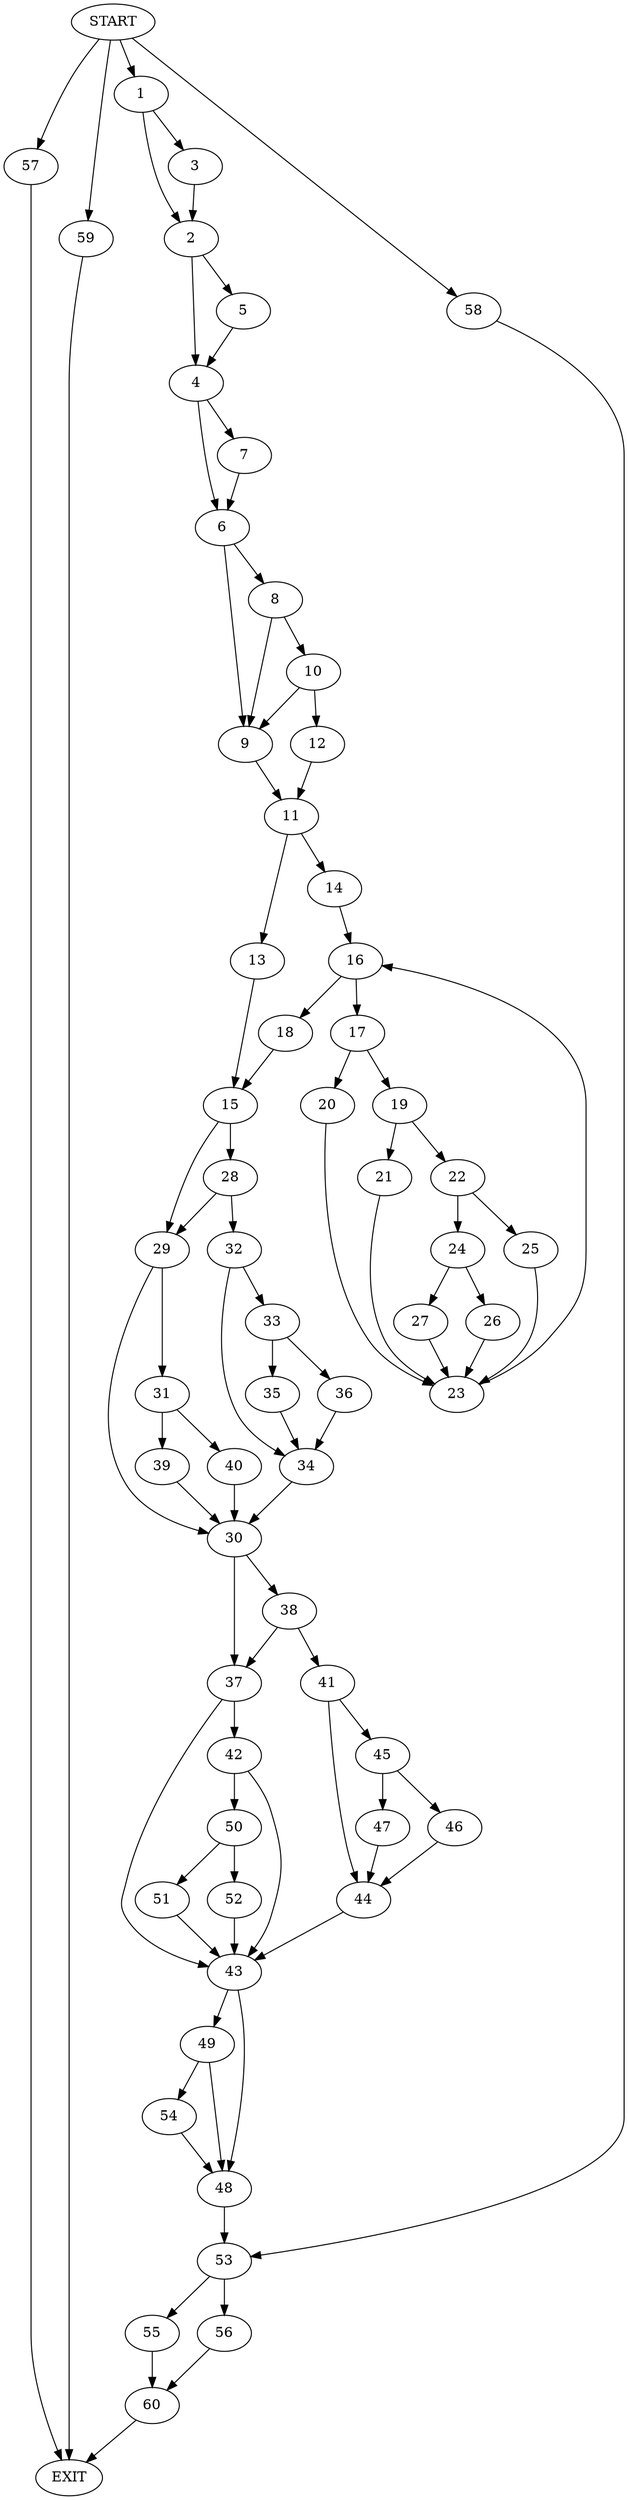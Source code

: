 digraph {
0 [label="START"]
61 [label="EXIT"]
0 -> 1
1 -> 2
1 -> 3
2 -> 4
2 -> 5
3 -> 2
4 -> 6
4 -> 7
5 -> 4
7 -> 6
6 -> 8
6 -> 9
8 -> 9
8 -> 10
9 -> 11
10 -> 9
10 -> 12
12 -> 11
11 -> 13
11 -> 14
13 -> 15
14 -> 16
16 -> 17
16 -> 18
18 -> 15
17 -> 19
17 -> 20
19 -> 21
19 -> 22
20 -> 23
23 -> 16
21 -> 23
22 -> 24
22 -> 25
24 -> 26
24 -> 27
25 -> 23
27 -> 23
26 -> 23
15 -> 28
15 -> 29
29 -> 30
29 -> 31
28 -> 32
28 -> 29
32 -> 33
32 -> 34
34 -> 30
33 -> 35
33 -> 36
35 -> 34
36 -> 34
30 -> 37
30 -> 38
31 -> 39
31 -> 40
39 -> 30
40 -> 30
38 -> 37
38 -> 41
37 -> 42
37 -> 43
41 -> 44
41 -> 45
44 -> 43
45 -> 46
45 -> 47
46 -> 44
47 -> 44
43 -> 48
43 -> 49
42 -> 43
42 -> 50
50 -> 51
50 -> 52
52 -> 43
51 -> 43
48 -> 53
49 -> 48
49 -> 54
54 -> 48
53 -> 55
53 -> 56
0 -> 57
57 -> 61
0 -> 58
58 -> 53
0 -> 59
59 -> 61
56 -> 60
55 -> 60
60 -> 61
}
